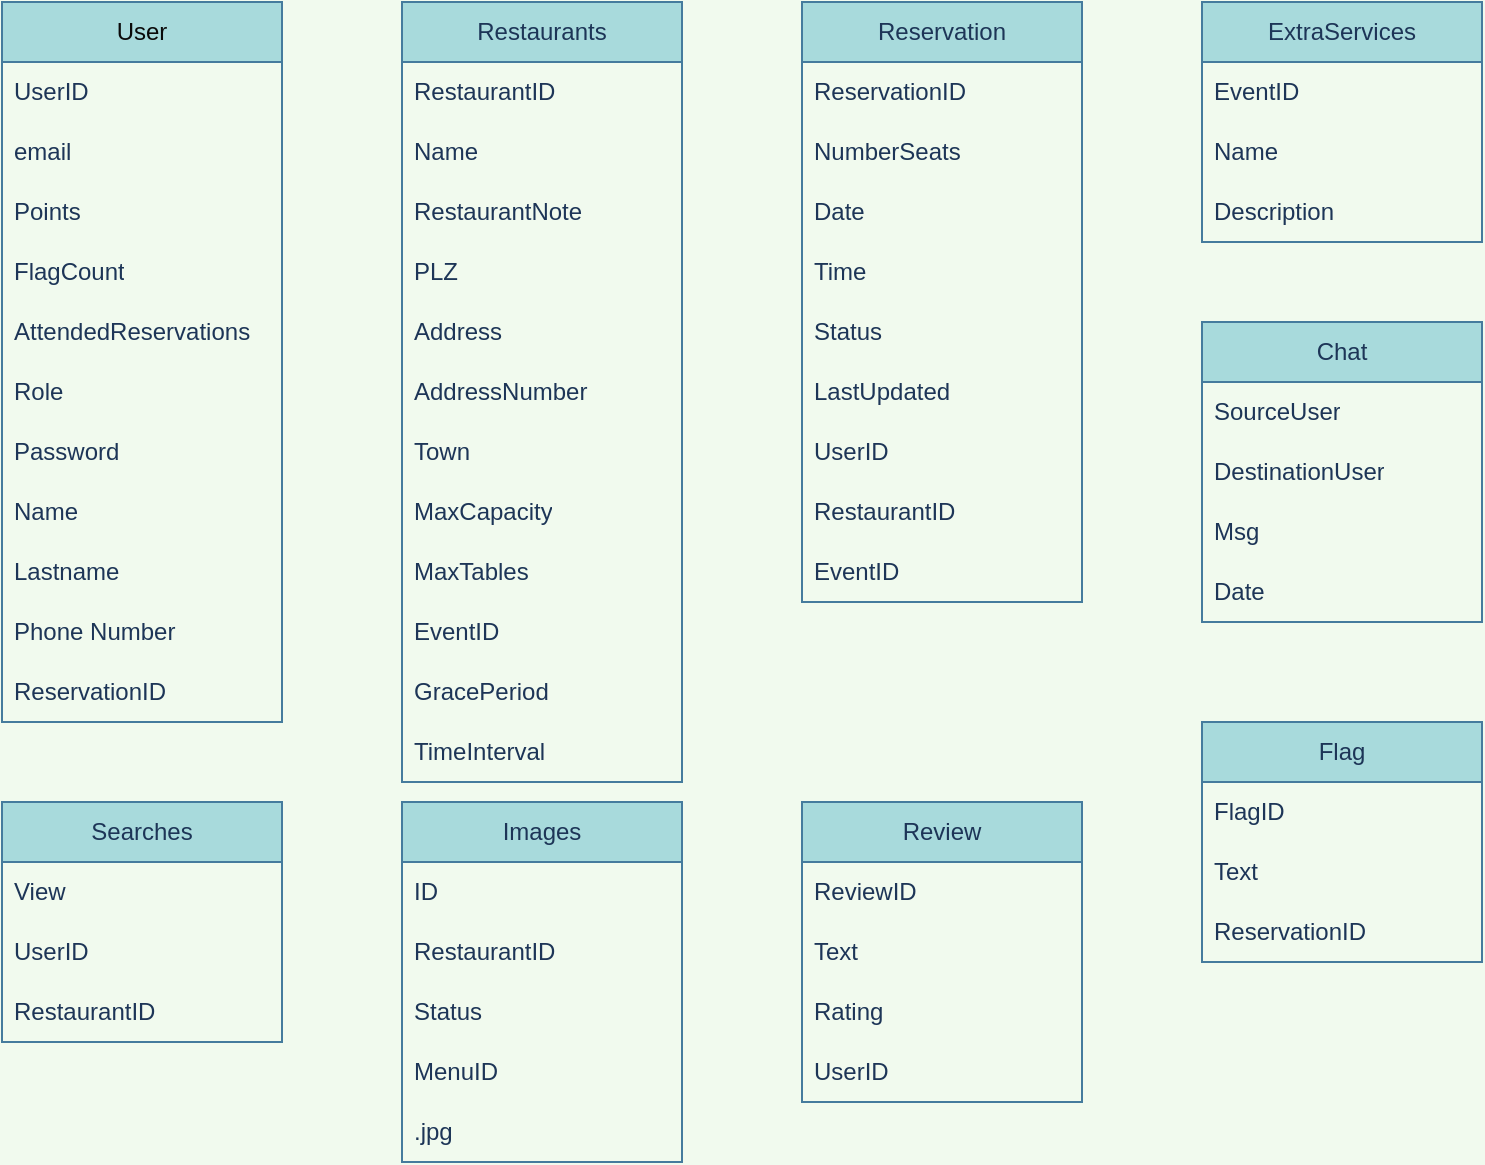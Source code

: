 <mxfile version="20.6.2" type="device"><diagram id="maO34zlMAJpl0bEIfCJD" name="Seite-1"><mxGraphModel dx="1038" dy="619" grid="1" gridSize="10" guides="1" tooltips="1" connect="1" arrows="1" fold="1" page="1" pageScale="1" pageWidth="827" pageHeight="1169" background="#F1FAEE" math="0" shadow="0"><root><mxCell id="0"/><mxCell id="1" parent="0"/><mxCell id="79Og81xhbwjVBBwljdKf-2" value="&lt;font color=&quot;#0a0a0a&quot;&gt;User&lt;/font&gt;" style="swimlane;fontStyle=0;childLayout=stackLayout;horizontal=1;startSize=30;horizontalStack=0;resizeParent=1;resizeParentMax=0;resizeLast=0;collapsible=1;marginBottom=0;whiteSpace=wrap;html=1;fillColor=#A8DADC;strokeColor=#457B9D;fontColor=#1D3557;" vertex="1" parent="1"><mxGeometry x="40" y="40" width="140" height="360" as="geometry"/></mxCell><mxCell id="79Og81xhbwjVBBwljdKf-3" value="UserID" style="text;strokeColor=none;fillColor=none;align=left;verticalAlign=middle;spacingLeft=4;spacingRight=4;overflow=hidden;points=[[0,0.5],[1,0.5]];portConstraint=eastwest;rotatable=0;whiteSpace=wrap;html=1;fontColor=#1D3557;fillStyle=auto;" vertex="1" parent="79Og81xhbwjVBBwljdKf-2"><mxGeometry y="30" width="140" height="30" as="geometry"/></mxCell><mxCell id="79Og81xhbwjVBBwljdKf-29" value="email" style="text;strokeColor=none;fillColor=none;align=left;verticalAlign=middle;spacingLeft=4;spacingRight=4;overflow=hidden;points=[[0,0.5],[1,0.5]];portConstraint=eastwest;rotatable=0;whiteSpace=wrap;html=1;fontColor=#1D3557;" vertex="1" parent="79Og81xhbwjVBBwljdKf-2"><mxGeometry y="60" width="140" height="30" as="geometry"/></mxCell><mxCell id="79Og81xhbwjVBBwljdKf-32" value="Points" style="text;strokeColor=none;fillColor=none;align=left;verticalAlign=middle;spacingLeft=4;spacingRight=4;overflow=hidden;points=[[0,0.5],[1,0.5]];portConstraint=eastwest;rotatable=0;whiteSpace=wrap;html=1;fontColor=#1D3557;" vertex="1" parent="79Og81xhbwjVBBwljdKf-2"><mxGeometry y="90" width="140" height="30" as="geometry"/></mxCell><mxCell id="79Og81xhbwjVBBwljdKf-52" value="FlagCount" style="text;strokeColor=none;fillColor=none;align=left;verticalAlign=middle;spacingLeft=4;spacingRight=4;overflow=hidden;points=[[0,0.5],[1,0.5]];portConstraint=eastwest;rotatable=0;whiteSpace=wrap;html=1;fontColor=#1D3557;" vertex="1" parent="79Og81xhbwjVBBwljdKf-2"><mxGeometry y="120" width="140" height="30" as="geometry"/></mxCell><mxCell id="79Og81xhbwjVBBwljdKf-69" value="AttendedReservations" style="text;strokeColor=none;fillColor=none;align=left;verticalAlign=middle;spacingLeft=4;spacingRight=4;overflow=hidden;points=[[0,0.5],[1,0.5]];portConstraint=eastwest;rotatable=0;whiteSpace=wrap;html=1;fontColor=#1D3557;" vertex="1" parent="79Og81xhbwjVBBwljdKf-2"><mxGeometry y="150" width="140" height="30" as="geometry"/></mxCell><mxCell id="79Og81xhbwjVBBwljdKf-51" value="Role" style="text;strokeColor=none;fillColor=none;align=left;verticalAlign=middle;spacingLeft=4;spacingRight=4;overflow=hidden;points=[[0,0.5],[1,0.5]];portConstraint=eastwest;rotatable=0;whiteSpace=wrap;html=1;fontColor=#1D3557;" vertex="1" parent="79Og81xhbwjVBBwljdKf-2"><mxGeometry y="180" width="140" height="30" as="geometry"/></mxCell><mxCell id="79Og81xhbwjVBBwljdKf-30" value="Password" style="text;strokeColor=none;fillColor=none;align=left;verticalAlign=middle;spacingLeft=4;spacingRight=4;overflow=hidden;points=[[0,0.5],[1,0.5]];portConstraint=eastwest;rotatable=0;whiteSpace=wrap;html=1;fontColor=#1D3557;" vertex="1" parent="79Og81xhbwjVBBwljdKf-2"><mxGeometry y="210" width="140" height="30" as="geometry"/></mxCell><mxCell id="79Og81xhbwjVBBwljdKf-4" value="Name" style="text;strokeColor=none;fillColor=none;align=left;verticalAlign=middle;spacingLeft=4;spacingRight=4;overflow=hidden;points=[[0,0.5],[1,0.5]];portConstraint=eastwest;rotatable=0;whiteSpace=wrap;html=1;fontColor=#1D3557;" vertex="1" parent="79Og81xhbwjVBBwljdKf-2"><mxGeometry y="240" width="140" height="30" as="geometry"/></mxCell><mxCell id="79Og81xhbwjVBBwljdKf-27" value="Lastname" style="text;strokeColor=none;fillColor=none;align=left;verticalAlign=middle;spacingLeft=4;spacingRight=4;overflow=hidden;points=[[0,0.5],[1,0.5]];portConstraint=eastwest;rotatable=0;whiteSpace=wrap;html=1;fontColor=#1D3557;" vertex="1" parent="79Og81xhbwjVBBwljdKf-2"><mxGeometry y="270" width="140" height="30" as="geometry"/></mxCell><mxCell id="79Og81xhbwjVBBwljdKf-5" value="Phone Number" style="text;strokeColor=none;fillColor=none;align=left;verticalAlign=middle;spacingLeft=4;spacingRight=4;overflow=hidden;points=[[0,0.5],[1,0.5]];portConstraint=eastwest;rotatable=0;whiteSpace=wrap;html=1;fontColor=#1D3557;" vertex="1" parent="79Og81xhbwjVBBwljdKf-2"><mxGeometry y="300" width="140" height="30" as="geometry"/></mxCell><mxCell id="79Og81xhbwjVBBwljdKf-26" value="ReservationID" style="text;strokeColor=none;fillColor=none;align=left;verticalAlign=middle;spacingLeft=4;spacingRight=4;overflow=hidden;points=[[0,0.5],[1,0.5]];portConstraint=eastwest;rotatable=0;whiteSpace=wrap;html=1;fontColor=#1D3557;" vertex="1" parent="79Og81xhbwjVBBwljdKf-2"><mxGeometry y="330" width="140" height="30" as="geometry"/></mxCell><mxCell id="79Og81xhbwjVBBwljdKf-6" value="Restaurants" style="swimlane;fontStyle=0;childLayout=stackLayout;horizontal=1;startSize=30;horizontalStack=0;resizeParent=1;resizeParentMax=0;resizeLast=0;collapsible=1;marginBottom=0;whiteSpace=wrap;html=1;strokeColor=#457B9D;fontColor=#1D3557;fillColor=#A8DADC;" vertex="1" parent="1"><mxGeometry x="240" y="40" width="140" height="390" as="geometry"><mxRectangle x="240" y="40" width="110" height="30" as="alternateBounds"/></mxGeometry></mxCell><mxCell id="79Og81xhbwjVBBwljdKf-7" value="RestaurantID" style="text;strokeColor=none;fillColor=none;align=left;verticalAlign=middle;spacingLeft=4;spacingRight=4;overflow=hidden;points=[[0,0.5],[1,0.5]];portConstraint=eastwest;rotatable=0;whiteSpace=wrap;html=1;fontColor=#1D3557;" vertex="1" parent="79Og81xhbwjVBBwljdKf-6"><mxGeometry y="30" width="140" height="30" as="geometry"/></mxCell><mxCell id="79Og81xhbwjVBBwljdKf-8" value="Name" style="text;strokeColor=none;fillColor=none;align=left;verticalAlign=middle;spacingLeft=4;spacingRight=4;overflow=hidden;points=[[0,0.5],[1,0.5]];portConstraint=eastwest;rotatable=0;whiteSpace=wrap;html=1;fontColor=#1D3557;" vertex="1" parent="79Og81xhbwjVBBwljdKf-6"><mxGeometry y="60" width="140" height="30" as="geometry"/></mxCell><mxCell id="79Og81xhbwjVBBwljdKf-78" value="RestaurantNote" style="text;strokeColor=none;fillColor=none;align=left;verticalAlign=middle;spacingLeft=4;spacingRight=4;overflow=hidden;points=[[0,0.5],[1,0.5]];portConstraint=eastwest;rotatable=0;whiteSpace=wrap;html=1;fontColor=#1D3557;" vertex="1" parent="79Og81xhbwjVBBwljdKf-6"><mxGeometry y="90" width="140" height="30" as="geometry"/></mxCell><mxCell id="79Og81xhbwjVBBwljdKf-22" value="PLZ" style="text;strokeColor=none;fillColor=none;align=left;verticalAlign=middle;spacingLeft=4;spacingRight=4;overflow=hidden;points=[[0,0.5],[1,0.5]];portConstraint=eastwest;rotatable=0;whiteSpace=wrap;html=1;fontColor=#1D3557;" vertex="1" parent="79Og81xhbwjVBBwljdKf-6"><mxGeometry y="120" width="140" height="30" as="geometry"/></mxCell><mxCell id="79Og81xhbwjVBBwljdKf-23" value="Address" style="text;strokeColor=none;fillColor=none;align=left;verticalAlign=middle;spacingLeft=4;spacingRight=4;overflow=hidden;points=[[0,0.5],[1,0.5]];portConstraint=eastwest;rotatable=0;whiteSpace=wrap;html=1;fontColor=#1D3557;" vertex="1" parent="79Og81xhbwjVBBwljdKf-6"><mxGeometry y="150" width="140" height="30" as="geometry"/></mxCell><mxCell id="79Og81xhbwjVBBwljdKf-33" value="AddressNumber" style="text;strokeColor=none;fillColor=none;align=left;verticalAlign=middle;spacingLeft=4;spacingRight=4;overflow=hidden;points=[[0,0.5],[1,0.5]];portConstraint=eastwest;rotatable=0;whiteSpace=wrap;html=1;fontColor=#1D3557;" vertex="1" parent="79Og81xhbwjVBBwljdKf-6"><mxGeometry y="180" width="140" height="30" as="geometry"/></mxCell><mxCell id="79Og81xhbwjVBBwljdKf-9" value="Town" style="text;strokeColor=none;fillColor=none;align=left;verticalAlign=middle;spacingLeft=4;spacingRight=4;overflow=hidden;points=[[0,0.5],[1,0.5]];portConstraint=eastwest;rotatable=0;whiteSpace=wrap;html=1;fontColor=#1D3557;" vertex="1" parent="79Og81xhbwjVBBwljdKf-6"><mxGeometry y="210" width="140" height="30" as="geometry"/></mxCell><mxCell id="79Og81xhbwjVBBwljdKf-34" value="MaxCapacity" style="text;strokeColor=none;fillColor=none;align=left;verticalAlign=middle;spacingLeft=4;spacingRight=4;overflow=hidden;points=[[0,0.5],[1,0.5]];portConstraint=eastwest;rotatable=0;whiteSpace=wrap;html=1;fontColor=#1D3557;" vertex="1" parent="79Og81xhbwjVBBwljdKf-6"><mxGeometry y="240" width="140" height="30" as="geometry"/></mxCell><mxCell id="79Og81xhbwjVBBwljdKf-24" value="MaxTables" style="text;strokeColor=none;fillColor=none;align=left;verticalAlign=middle;spacingLeft=4;spacingRight=4;overflow=hidden;points=[[0,0.5],[1,0.5]];portConstraint=eastwest;rotatable=0;whiteSpace=wrap;html=1;fontColor=#1D3557;" vertex="1" parent="79Og81xhbwjVBBwljdKf-6"><mxGeometry y="270" width="140" height="30" as="geometry"/></mxCell><mxCell id="79Og81xhbwjVBBwljdKf-57" value="EventID" style="text;strokeColor=none;fillColor=none;align=left;verticalAlign=middle;spacingLeft=4;spacingRight=4;overflow=hidden;points=[[0,0.5],[1,0.5]];portConstraint=eastwest;rotatable=0;whiteSpace=wrap;html=1;fontColor=#1D3557;" vertex="1" parent="79Og81xhbwjVBBwljdKf-6"><mxGeometry y="300" width="140" height="30" as="geometry"/></mxCell><mxCell id="79Og81xhbwjVBBwljdKf-74" value="GracePeriod" style="text;strokeColor=none;fillColor=none;align=left;verticalAlign=middle;spacingLeft=4;spacingRight=4;overflow=hidden;points=[[0,0.5],[1,0.5]];portConstraint=eastwest;rotatable=0;whiteSpace=wrap;html=1;fontColor=#1D3557;" vertex="1" parent="79Og81xhbwjVBBwljdKf-6"><mxGeometry y="330" width="140" height="30" as="geometry"/></mxCell><mxCell id="79Og81xhbwjVBBwljdKf-75" value="TimeInterval" style="text;strokeColor=none;fillColor=none;align=left;verticalAlign=middle;spacingLeft=4;spacingRight=4;overflow=hidden;points=[[0,0.5],[1,0.5]];portConstraint=eastwest;rotatable=0;whiteSpace=wrap;html=1;fontColor=#1D3557;" vertex="1" parent="79Og81xhbwjVBBwljdKf-6"><mxGeometry y="360" width="140" height="30" as="geometry"/></mxCell><mxCell id="79Og81xhbwjVBBwljdKf-10" value="Reservation" style="swimlane;fontStyle=0;childLayout=stackLayout;horizontal=1;startSize=30;horizontalStack=0;resizeParent=1;resizeParentMax=0;resizeLast=0;collapsible=1;marginBottom=0;whiteSpace=wrap;html=1;fillStyle=auto;strokeColor=#457B9D;fontColor=#1D3557;fillColor=#A8DADC;" vertex="1" parent="1"><mxGeometry x="440" y="40" width="140" height="300" as="geometry"/></mxCell><mxCell id="79Og81xhbwjVBBwljdKf-11" value="ReservationID" style="text;strokeColor=none;fillColor=none;align=left;verticalAlign=middle;spacingLeft=4;spacingRight=4;overflow=hidden;points=[[0,0.5],[1,0.5]];portConstraint=eastwest;rotatable=0;whiteSpace=wrap;html=1;fillStyle=auto;fontColor=#1D3557;" vertex="1" parent="79Og81xhbwjVBBwljdKf-10"><mxGeometry y="30" width="140" height="30" as="geometry"/></mxCell><mxCell id="79Og81xhbwjVBBwljdKf-12" value="NumberSeats" style="text;strokeColor=none;fillColor=none;align=left;verticalAlign=middle;spacingLeft=4;spacingRight=4;overflow=hidden;points=[[0,0.5],[1,0.5]];portConstraint=eastwest;rotatable=0;whiteSpace=wrap;html=1;fillStyle=auto;fontColor=#1D3557;" vertex="1" parent="79Og81xhbwjVBBwljdKf-10"><mxGeometry y="60" width="140" height="30" as="geometry"/></mxCell><mxCell id="79Og81xhbwjVBBwljdKf-13" value="Date" style="text;strokeColor=none;fillColor=none;align=left;verticalAlign=middle;spacingLeft=4;spacingRight=4;overflow=hidden;points=[[0,0.5],[1,0.5]];portConstraint=eastwest;rotatable=0;whiteSpace=wrap;html=1;fillStyle=auto;fontColor=#1D3557;" vertex="1" parent="79Og81xhbwjVBBwljdKf-10"><mxGeometry y="90" width="140" height="30" as="geometry"/></mxCell><mxCell id="79Og81xhbwjVBBwljdKf-25" value="Time" style="text;strokeColor=none;fillColor=none;align=left;verticalAlign=middle;spacingLeft=4;spacingRight=4;overflow=hidden;points=[[0,0.5],[1,0.5]];portConstraint=eastwest;rotatable=0;whiteSpace=wrap;html=1;fontColor=#1D3557;" vertex="1" parent="79Og81xhbwjVBBwljdKf-10"><mxGeometry y="120" width="140" height="30" as="geometry"/></mxCell><mxCell id="79Og81xhbwjVBBwljdKf-53" value="Status" style="text;strokeColor=none;fillColor=none;align=left;verticalAlign=middle;spacingLeft=4;spacingRight=4;overflow=hidden;points=[[0,0.5],[1,0.5]];portConstraint=eastwest;rotatable=0;whiteSpace=wrap;html=1;fontColor=#1D3557;" vertex="1" parent="79Og81xhbwjVBBwljdKf-10"><mxGeometry y="150" width="140" height="30" as="geometry"/></mxCell><mxCell id="79Og81xhbwjVBBwljdKf-54" value="LastUpdated" style="text;strokeColor=none;fillColor=none;align=left;verticalAlign=middle;spacingLeft=4;spacingRight=4;overflow=hidden;points=[[0,0.5],[1,0.5]];portConstraint=eastwest;rotatable=0;whiteSpace=wrap;html=1;fontColor=#1D3557;" vertex="1" parent="79Og81xhbwjVBBwljdKf-10"><mxGeometry y="180" width="140" height="30" as="geometry"/></mxCell><mxCell id="79Og81xhbwjVBBwljdKf-55" value="UserID" style="text;strokeColor=none;fillColor=none;align=left;verticalAlign=middle;spacingLeft=4;spacingRight=4;overflow=hidden;points=[[0,0.5],[1,0.5]];portConstraint=eastwest;rotatable=0;whiteSpace=wrap;html=1;fontColor=#1D3557;fillStyle=auto;" vertex="1" parent="79Og81xhbwjVBBwljdKf-10"><mxGeometry y="210" width="140" height="30" as="geometry"/></mxCell><mxCell id="79Og81xhbwjVBBwljdKf-56" value="RestaurantID" style="text;strokeColor=none;fillColor=none;align=left;verticalAlign=middle;spacingLeft=4;spacingRight=4;overflow=hidden;points=[[0,0.5],[1,0.5]];portConstraint=eastwest;rotatable=0;whiteSpace=wrap;html=1;fontColor=#1D3557;" vertex="1" parent="79Og81xhbwjVBBwljdKf-10"><mxGeometry y="240" width="140" height="30" as="geometry"/></mxCell><mxCell id="79Og81xhbwjVBBwljdKf-58" value="EventID" style="text;strokeColor=none;fillColor=none;align=left;verticalAlign=middle;spacingLeft=4;spacingRight=4;overflow=hidden;points=[[0,0.5],[1,0.5]];portConstraint=eastwest;rotatable=0;whiteSpace=wrap;html=1;fontColor=#1D3557;" vertex="1" parent="79Og81xhbwjVBBwljdKf-10"><mxGeometry y="270" width="140" height="30" as="geometry"/></mxCell><mxCell id="79Og81xhbwjVBBwljdKf-38" value="ExtraServices" style="swimlane;fontStyle=0;childLayout=stackLayout;horizontal=1;startSize=30;horizontalStack=0;resizeParent=1;resizeParentMax=0;resizeLast=0;collapsible=1;marginBottom=0;whiteSpace=wrap;html=1;strokeColor=#457B9D;fontColor=#1D3557;fillColor=#A8DADC;" vertex="1" parent="1"><mxGeometry x="640" y="40" width="140" height="120" as="geometry"/></mxCell><mxCell id="79Og81xhbwjVBBwljdKf-35" value="EventID" style="text;strokeColor=none;fillColor=none;align=left;verticalAlign=middle;spacingLeft=4;spacingRight=4;overflow=hidden;points=[[0,0.5],[1,0.5]];portConstraint=eastwest;rotatable=0;whiteSpace=wrap;html=1;fontColor=#1D3557;" vertex="1" parent="79Og81xhbwjVBBwljdKf-38"><mxGeometry y="30" width="140" height="30" as="geometry"/></mxCell><mxCell id="79Og81xhbwjVBBwljdKf-36" value="Name" style="text;strokeColor=none;fillColor=none;align=left;verticalAlign=middle;spacingLeft=4;spacingRight=4;overflow=hidden;points=[[0,0.5],[1,0.5]];portConstraint=eastwest;rotatable=0;whiteSpace=wrap;html=1;fontColor=#1D3557;" vertex="1" parent="79Og81xhbwjVBBwljdKf-38"><mxGeometry y="60" width="140" height="30" as="geometry"/></mxCell><mxCell id="79Og81xhbwjVBBwljdKf-37" value="Description" style="text;strokeColor=none;fillColor=none;align=left;verticalAlign=middle;spacingLeft=4;spacingRight=4;overflow=hidden;points=[[0,0.5],[1,0.5]];portConstraint=eastwest;rotatable=0;whiteSpace=wrap;html=1;fontColor=#1D3557;" vertex="1" parent="79Og81xhbwjVBBwljdKf-38"><mxGeometry y="90" width="140" height="30" as="geometry"/></mxCell><mxCell id="79Og81xhbwjVBBwljdKf-42" value="Images" style="swimlane;fontStyle=0;childLayout=stackLayout;horizontal=1;startSize=30;horizontalStack=0;resizeParent=1;resizeParentMax=0;resizeLast=0;collapsible=1;marginBottom=0;whiteSpace=wrap;html=1;strokeColor=#457B9D;fontColor=#1D3557;fillColor=#A8DADC;" vertex="1" parent="1"><mxGeometry x="240" y="440" width="140" height="180" as="geometry"/></mxCell><mxCell id="79Og81xhbwjVBBwljdKf-43" value="ID" style="text;strokeColor=none;fillColor=none;align=left;verticalAlign=middle;spacingLeft=4;spacingRight=4;overflow=hidden;points=[[0,0.5],[1,0.5]];portConstraint=eastwest;rotatable=0;whiteSpace=wrap;html=1;fontColor=#1D3557;" vertex="1" parent="79Og81xhbwjVBBwljdKf-42"><mxGeometry y="30" width="140" height="30" as="geometry"/></mxCell><mxCell id="79Og81xhbwjVBBwljdKf-44" value="RestaurantID" style="text;strokeColor=none;fillColor=none;align=left;verticalAlign=middle;spacingLeft=4;spacingRight=4;overflow=hidden;points=[[0,0.5],[1,0.5]];portConstraint=eastwest;rotatable=0;whiteSpace=wrap;html=1;fontColor=#1D3557;" vertex="1" parent="79Og81xhbwjVBBwljdKf-42"><mxGeometry y="60" width="140" height="30" as="geometry"/></mxCell><mxCell id="79Og81xhbwjVBBwljdKf-46" value="Status" style="text;strokeColor=none;fillColor=none;align=left;verticalAlign=middle;spacingLeft=4;spacingRight=4;overflow=hidden;points=[[0,0.5],[1,0.5]];portConstraint=eastwest;rotatable=0;whiteSpace=wrap;html=1;fontColor=#1D3557;" vertex="1" parent="79Og81xhbwjVBBwljdKf-42"><mxGeometry y="90" width="140" height="30" as="geometry"/></mxCell><mxCell id="79Og81xhbwjVBBwljdKf-45" value="MenuID" style="text;strokeColor=none;fillColor=none;align=left;verticalAlign=middle;spacingLeft=4;spacingRight=4;overflow=hidden;points=[[0,0.5],[1,0.5]];portConstraint=eastwest;rotatable=0;whiteSpace=wrap;html=1;fontColor=#1D3557;" vertex="1" parent="79Og81xhbwjVBBwljdKf-42"><mxGeometry y="120" width="140" height="30" as="geometry"/></mxCell><mxCell id="79Og81xhbwjVBBwljdKf-76" value=".jpg" style="text;strokeColor=none;fillColor=none;align=left;verticalAlign=middle;spacingLeft=4;spacingRight=4;overflow=hidden;points=[[0,0.5],[1,0.5]];portConstraint=eastwest;rotatable=0;whiteSpace=wrap;html=1;fontColor=#1D3557;" vertex="1" parent="79Og81xhbwjVBBwljdKf-42"><mxGeometry y="150" width="140" height="30" as="geometry"/></mxCell><mxCell id="79Og81xhbwjVBBwljdKf-59" value="Review" style="swimlane;fontStyle=0;childLayout=stackLayout;horizontal=1;startSize=30;horizontalStack=0;resizeParent=1;resizeParentMax=0;resizeLast=0;collapsible=1;marginBottom=0;whiteSpace=wrap;html=1;strokeColor=#457B9D;fontColor=#1D3557;fillColor=#A8DADC;" vertex="1" parent="1"><mxGeometry x="440" y="440" width="140" height="150" as="geometry"/></mxCell><mxCell id="79Og81xhbwjVBBwljdKf-60" value="ReviewID" style="text;strokeColor=none;fillColor=none;align=left;verticalAlign=middle;spacingLeft=4;spacingRight=4;overflow=hidden;points=[[0,0.5],[1,0.5]];portConstraint=eastwest;rotatable=0;whiteSpace=wrap;html=1;fontColor=#1D3557;" vertex="1" parent="79Og81xhbwjVBBwljdKf-59"><mxGeometry y="30" width="140" height="30" as="geometry"/></mxCell><mxCell id="79Og81xhbwjVBBwljdKf-61" value="Text" style="text;strokeColor=none;fillColor=none;align=left;verticalAlign=middle;spacingLeft=4;spacingRight=4;overflow=hidden;points=[[0,0.5],[1,0.5]];portConstraint=eastwest;rotatable=0;whiteSpace=wrap;html=1;fontColor=#1D3557;" vertex="1" parent="79Og81xhbwjVBBwljdKf-59"><mxGeometry y="60" width="140" height="30" as="geometry"/></mxCell><mxCell id="79Og81xhbwjVBBwljdKf-63" value="Rating" style="text;strokeColor=none;fillColor=none;align=left;verticalAlign=middle;spacingLeft=4;spacingRight=4;overflow=hidden;points=[[0,0.5],[1,0.5]];portConstraint=eastwest;rotatable=0;whiteSpace=wrap;html=1;fontColor=#1D3557;" vertex="1" parent="79Og81xhbwjVBBwljdKf-59"><mxGeometry y="90" width="140" height="30" as="geometry"/></mxCell><mxCell id="79Og81xhbwjVBBwljdKf-62" value="UserID" style="text;strokeColor=none;fillColor=none;align=left;verticalAlign=middle;spacingLeft=4;spacingRight=4;overflow=hidden;points=[[0,0.5],[1,0.5]];portConstraint=eastwest;rotatable=0;whiteSpace=wrap;html=1;fontColor=#1D3557;" vertex="1" parent="79Og81xhbwjVBBwljdKf-59"><mxGeometry y="120" width="140" height="30" as="geometry"/></mxCell><mxCell id="79Og81xhbwjVBBwljdKf-64" value="Chat" style="swimlane;fontStyle=0;childLayout=stackLayout;horizontal=1;startSize=30;horizontalStack=0;resizeParent=1;resizeParentMax=0;resizeLast=0;collapsible=1;marginBottom=0;whiteSpace=wrap;html=1;strokeColor=#457B9D;fontColor=#1D3557;fillColor=#A8DADC;" vertex="1" parent="1"><mxGeometry x="640" y="200" width="140" height="150" as="geometry"/></mxCell><mxCell id="79Og81xhbwjVBBwljdKf-65" value="SourceUser" style="text;strokeColor=none;fillColor=none;align=left;verticalAlign=middle;spacingLeft=4;spacingRight=4;overflow=hidden;points=[[0,0.5],[1,0.5]];portConstraint=eastwest;rotatable=0;whiteSpace=wrap;html=1;fontColor=#1D3557;" vertex="1" parent="79Og81xhbwjVBBwljdKf-64"><mxGeometry y="30" width="140" height="30" as="geometry"/></mxCell><mxCell id="79Og81xhbwjVBBwljdKf-66" value="DestinationUser" style="text;strokeColor=none;fillColor=none;align=left;verticalAlign=middle;spacingLeft=4;spacingRight=4;overflow=hidden;points=[[0,0.5],[1,0.5]];portConstraint=eastwest;rotatable=0;whiteSpace=wrap;html=1;fontColor=#1D3557;" vertex="1" parent="79Og81xhbwjVBBwljdKf-64"><mxGeometry y="60" width="140" height="30" as="geometry"/></mxCell><mxCell id="79Og81xhbwjVBBwljdKf-67" value="Msg" style="text;strokeColor=none;fillColor=none;align=left;verticalAlign=middle;spacingLeft=4;spacingRight=4;overflow=hidden;points=[[0,0.5],[1,0.5]];portConstraint=eastwest;rotatable=0;whiteSpace=wrap;html=1;fontColor=#1D3557;" vertex="1" parent="79Og81xhbwjVBBwljdKf-64"><mxGeometry y="90" width="140" height="30" as="geometry"/></mxCell><mxCell id="79Og81xhbwjVBBwljdKf-68" value="Date" style="text;strokeColor=none;fillColor=none;align=left;verticalAlign=middle;spacingLeft=4;spacingRight=4;overflow=hidden;points=[[0,0.5],[1,0.5]];portConstraint=eastwest;rotatable=0;whiteSpace=wrap;html=1;fontColor=#1D3557;" vertex="1" parent="79Og81xhbwjVBBwljdKf-64"><mxGeometry y="120" width="140" height="30" as="geometry"/></mxCell><mxCell id="79Og81xhbwjVBBwljdKf-70" value="Flag" style="swimlane;fontStyle=0;childLayout=stackLayout;horizontal=1;startSize=30;horizontalStack=0;resizeParent=1;resizeParentMax=0;resizeLast=0;collapsible=1;marginBottom=0;whiteSpace=wrap;html=1;strokeColor=#457B9D;fontColor=#1D3557;fillColor=#A8DADC;" vertex="1" parent="1"><mxGeometry x="640" y="400" width="140" height="120" as="geometry"/></mxCell><mxCell id="79Og81xhbwjVBBwljdKf-71" value="FlagID" style="text;strokeColor=none;fillColor=none;align=left;verticalAlign=middle;spacingLeft=4;spacingRight=4;overflow=hidden;points=[[0,0.5],[1,0.5]];portConstraint=eastwest;rotatable=0;whiteSpace=wrap;html=1;fontColor=#1D3557;" vertex="1" parent="79Og81xhbwjVBBwljdKf-70"><mxGeometry y="30" width="140" height="30" as="geometry"/></mxCell><mxCell id="79Og81xhbwjVBBwljdKf-72" value="Text" style="text;strokeColor=none;fillColor=none;align=left;verticalAlign=middle;spacingLeft=4;spacingRight=4;overflow=hidden;points=[[0,0.5],[1,0.5]];portConstraint=eastwest;rotatable=0;whiteSpace=wrap;html=1;fontColor=#1D3557;" vertex="1" parent="79Og81xhbwjVBBwljdKf-70"><mxGeometry y="60" width="140" height="30" as="geometry"/></mxCell><mxCell id="79Og81xhbwjVBBwljdKf-73" value="ReservationID" style="text;strokeColor=none;fillColor=none;align=left;verticalAlign=middle;spacingLeft=4;spacingRight=4;overflow=hidden;points=[[0,0.5],[1,0.5]];portConstraint=eastwest;rotatable=0;whiteSpace=wrap;html=1;fontColor=#1D3557;" vertex="1" parent="79Og81xhbwjVBBwljdKf-70"><mxGeometry y="90" width="140" height="30" as="geometry"/></mxCell><mxCell id="79Og81xhbwjVBBwljdKf-79" value="Searches" style="swimlane;fontStyle=0;childLayout=stackLayout;horizontal=1;startSize=30;horizontalStack=0;resizeParent=1;resizeParentMax=0;resizeLast=0;collapsible=1;marginBottom=0;whiteSpace=wrap;html=1;strokeColor=#457B9D;fontColor=#1D3557;fillColor=#A8DADC;" vertex="1" parent="1"><mxGeometry x="40" y="440" width="140" height="120" as="geometry"/></mxCell><mxCell id="79Og81xhbwjVBBwljdKf-80" value="View" style="text;strokeColor=none;fillColor=none;align=left;verticalAlign=middle;spacingLeft=4;spacingRight=4;overflow=hidden;points=[[0,0.5],[1,0.5]];portConstraint=eastwest;rotatable=0;whiteSpace=wrap;html=1;fontColor=#1D3557;" vertex="1" parent="79Og81xhbwjVBBwljdKf-79"><mxGeometry y="30" width="140" height="30" as="geometry"/></mxCell><mxCell id="79Og81xhbwjVBBwljdKf-81" value="UserID" style="text;strokeColor=none;fillColor=none;align=left;verticalAlign=middle;spacingLeft=4;spacingRight=4;overflow=hidden;points=[[0,0.5],[1,0.5]];portConstraint=eastwest;rotatable=0;whiteSpace=wrap;html=1;fontColor=#1D3557;" vertex="1" parent="79Og81xhbwjVBBwljdKf-79"><mxGeometry y="60" width="140" height="30" as="geometry"/></mxCell><mxCell id="79Og81xhbwjVBBwljdKf-82" value="RestaurantID" style="text;strokeColor=none;fillColor=none;align=left;verticalAlign=middle;spacingLeft=4;spacingRight=4;overflow=hidden;points=[[0,0.5],[1,0.5]];portConstraint=eastwest;rotatable=0;whiteSpace=wrap;html=1;fontColor=#1D3557;" vertex="1" parent="79Og81xhbwjVBBwljdKf-79"><mxGeometry y="90" width="140" height="30" as="geometry"/></mxCell></root></mxGraphModel></diagram></mxfile>
